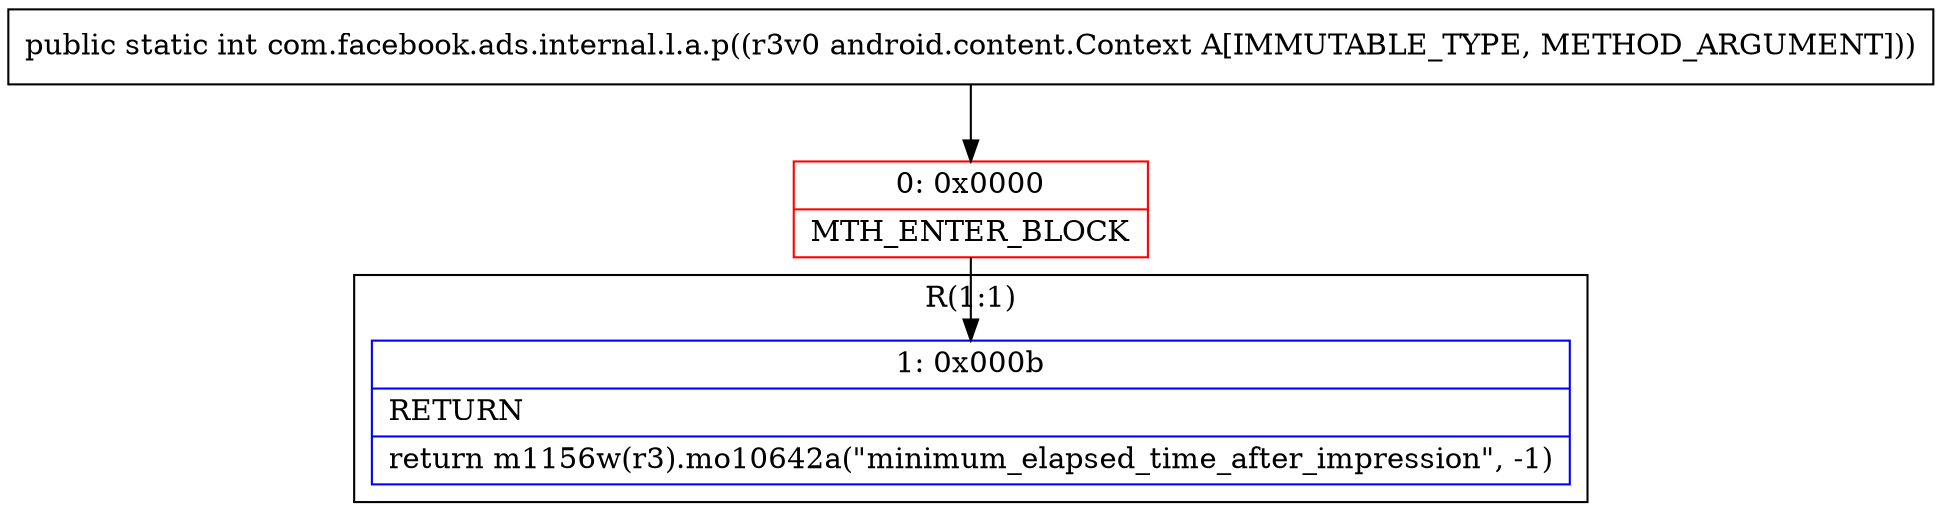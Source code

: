 digraph "CFG forcom.facebook.ads.internal.l.a.p(Landroid\/content\/Context;)I" {
subgraph cluster_Region_71245406 {
label = "R(1:1)";
node [shape=record,color=blue];
Node_1 [shape=record,label="{1\:\ 0x000b|RETURN\l|return m1156w(r3).mo10642a(\"minimum_elapsed_time_after_impression\", \-1)\l}"];
}
Node_0 [shape=record,color=red,label="{0\:\ 0x0000|MTH_ENTER_BLOCK\l}"];
MethodNode[shape=record,label="{public static int com.facebook.ads.internal.l.a.p((r3v0 android.content.Context A[IMMUTABLE_TYPE, METHOD_ARGUMENT])) }"];
MethodNode -> Node_0;
Node_0 -> Node_1;
}

